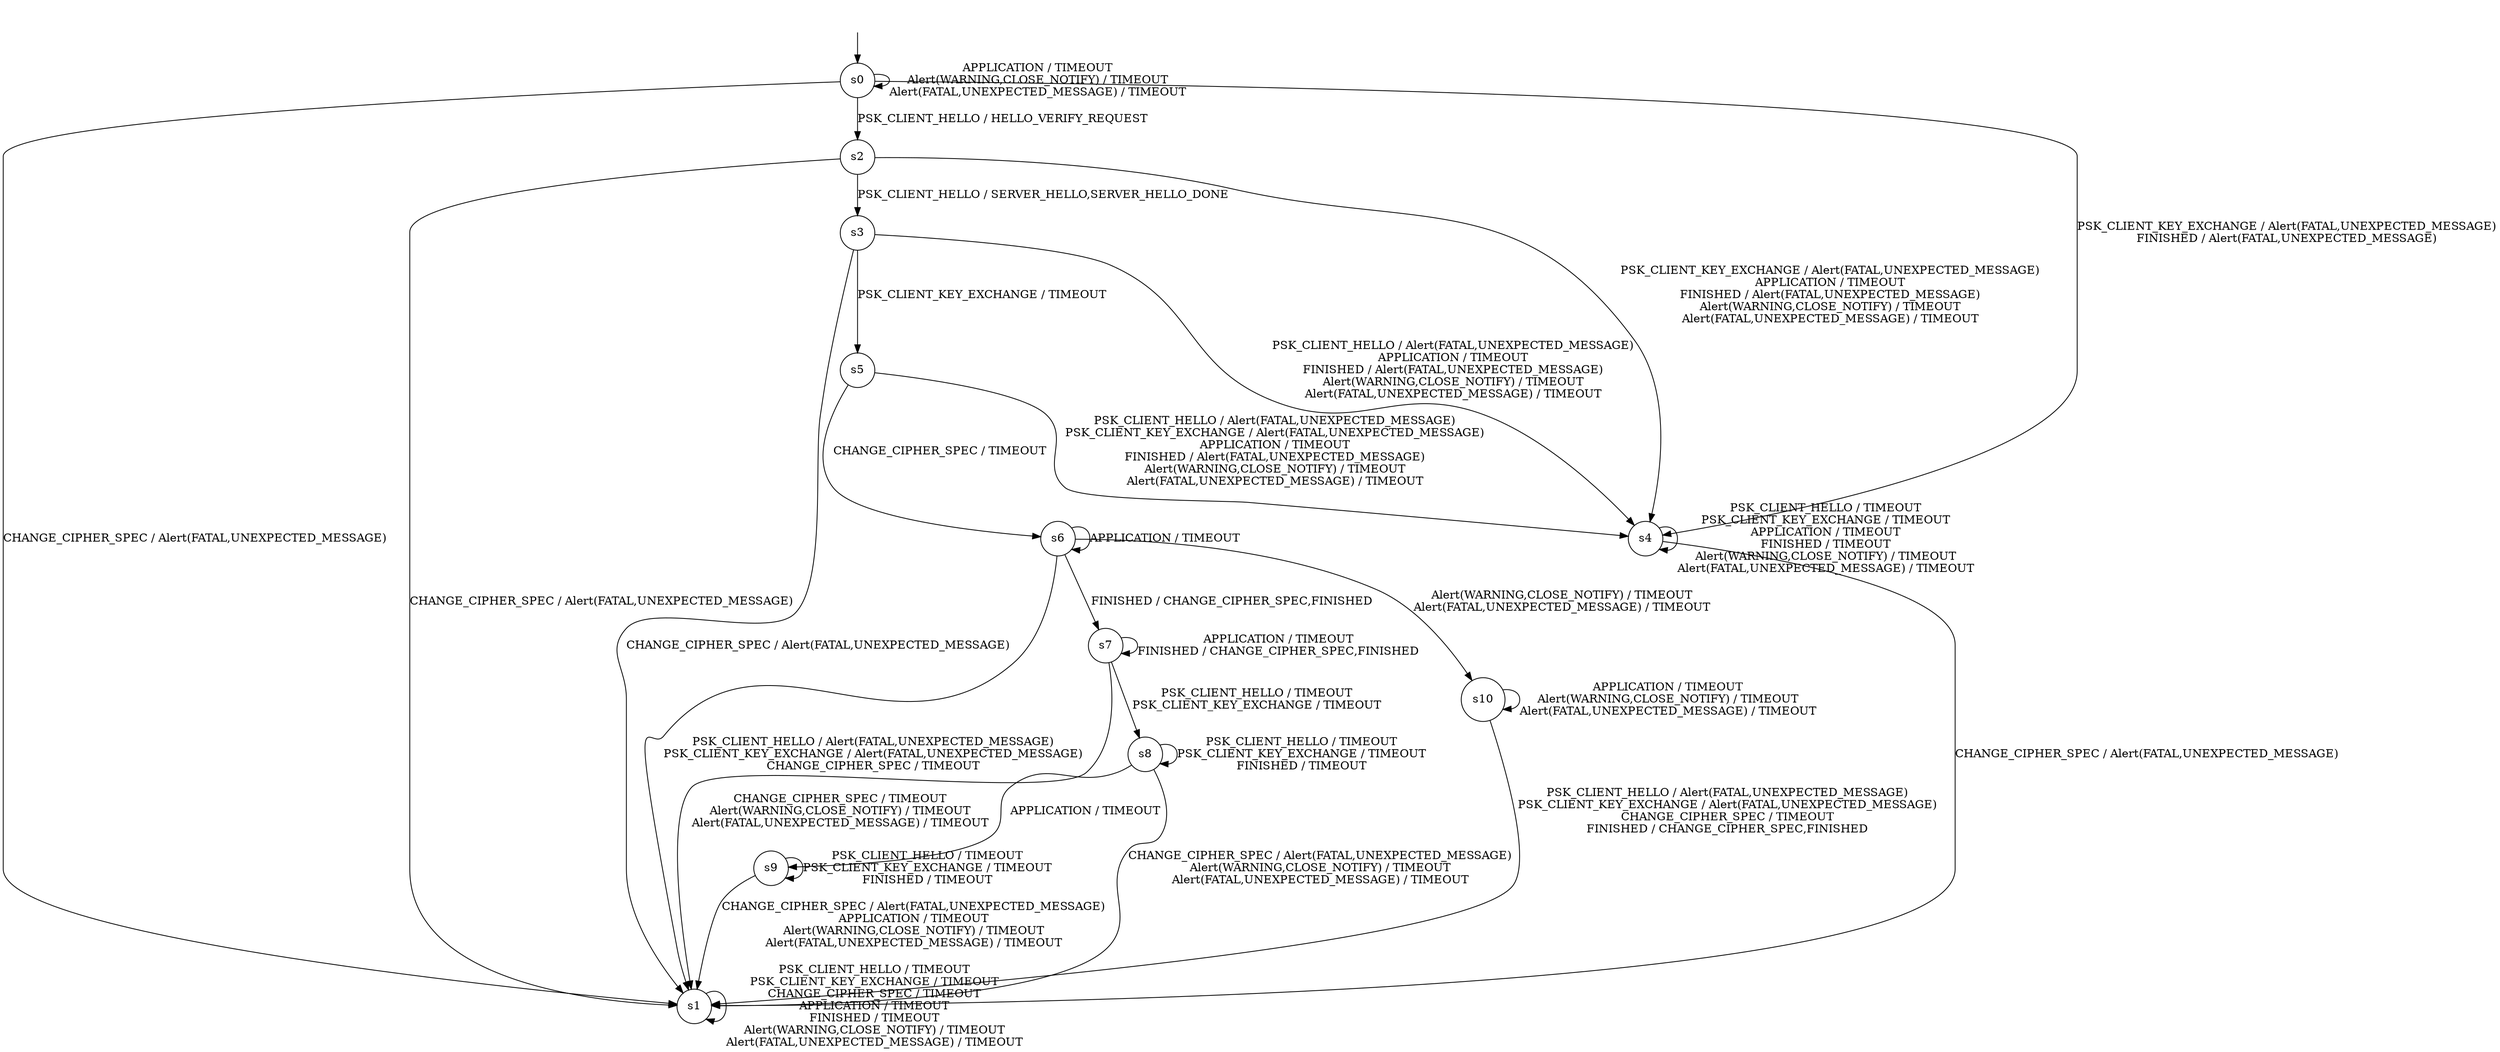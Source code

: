 digraph g {
__start0 [label="", shape="none"];
s0 [label="s0", shape="circle"];
s1 [label="s1", shape="circle"];
s2 [label="s2", shape="circle"];
s3 [label="s3", shape="circle"];
s4 [label="s4", shape="circle"];
s5 [label="s5", shape="circle"];
s6 [label="s6", shape="circle"];
s7 [label="s7", shape="circle"];
s8 [label="s8", shape="circle"];
s9 [label="s9", shape="circle"];
s10 [label="s10", shape="circle"];
s0 -> s2  [label="PSK_CLIENT_HELLO / HELLO_VERIFY_REQUEST"];
s0 -> s4  [label="PSK_CLIENT_KEY_EXCHANGE / Alert(FATAL,UNEXPECTED_MESSAGE)
FINISHED / Alert(FATAL,UNEXPECTED_MESSAGE)"];
s0 -> s1  [label="CHANGE_CIPHER_SPEC / Alert(FATAL,UNEXPECTED_MESSAGE)"];
s0 -> s0  [label="APPLICATION / TIMEOUT
Alert(WARNING,CLOSE_NOTIFY) / TIMEOUT
Alert(FATAL,UNEXPECTED_MESSAGE) / TIMEOUT"];
s1 -> s1  [label="PSK_CLIENT_HELLO / TIMEOUT
PSK_CLIENT_KEY_EXCHANGE / TIMEOUT
CHANGE_CIPHER_SPEC / TIMEOUT
APPLICATION / TIMEOUT
FINISHED / TIMEOUT
Alert(WARNING,CLOSE_NOTIFY) / TIMEOUT
Alert(FATAL,UNEXPECTED_MESSAGE) / TIMEOUT"];
s2 -> s3  [label="PSK_CLIENT_HELLO / SERVER_HELLO,SERVER_HELLO_DONE"];
s2 -> s4  [label="PSK_CLIENT_KEY_EXCHANGE / Alert(FATAL,UNEXPECTED_MESSAGE)
APPLICATION / TIMEOUT
FINISHED / Alert(FATAL,UNEXPECTED_MESSAGE)
Alert(WARNING,CLOSE_NOTIFY) / TIMEOUT
Alert(FATAL,UNEXPECTED_MESSAGE) / TIMEOUT"];
s2 -> s1  [label="CHANGE_CIPHER_SPEC / Alert(FATAL,UNEXPECTED_MESSAGE)"];
s3 -> s4  [label="PSK_CLIENT_HELLO / Alert(FATAL,UNEXPECTED_MESSAGE)
APPLICATION / TIMEOUT
FINISHED / Alert(FATAL,UNEXPECTED_MESSAGE)
Alert(WARNING,CLOSE_NOTIFY) / TIMEOUT
Alert(FATAL,UNEXPECTED_MESSAGE) / TIMEOUT"];
s3 -> s5  [label="PSK_CLIENT_KEY_EXCHANGE / TIMEOUT"];
s3 -> s1  [label="CHANGE_CIPHER_SPEC / Alert(FATAL,UNEXPECTED_MESSAGE)"];
s4 -> s4  [label="PSK_CLIENT_HELLO / TIMEOUT
PSK_CLIENT_KEY_EXCHANGE / TIMEOUT
APPLICATION / TIMEOUT
FINISHED / TIMEOUT
Alert(WARNING,CLOSE_NOTIFY) / TIMEOUT
Alert(FATAL,UNEXPECTED_MESSAGE) / TIMEOUT"];
s4 -> s1  [label="CHANGE_CIPHER_SPEC / Alert(FATAL,UNEXPECTED_MESSAGE)"];
s5 -> s4  [label="PSK_CLIENT_HELLO / Alert(FATAL,UNEXPECTED_MESSAGE)
PSK_CLIENT_KEY_EXCHANGE / Alert(FATAL,UNEXPECTED_MESSAGE)
APPLICATION / TIMEOUT
FINISHED / Alert(FATAL,UNEXPECTED_MESSAGE)
Alert(WARNING,CLOSE_NOTIFY) / TIMEOUT
Alert(FATAL,UNEXPECTED_MESSAGE) / TIMEOUT"];
s5 -> s6  [label="CHANGE_CIPHER_SPEC / TIMEOUT"];
s6 -> s1  [label="PSK_CLIENT_HELLO / Alert(FATAL,UNEXPECTED_MESSAGE)
PSK_CLIENT_KEY_EXCHANGE / Alert(FATAL,UNEXPECTED_MESSAGE)
CHANGE_CIPHER_SPEC / TIMEOUT"];
s6 -> s6  [label="APPLICATION / TIMEOUT"];
s6 -> s7  [label="FINISHED / CHANGE_CIPHER_SPEC,FINISHED"];
s6 -> s10  [label="Alert(WARNING,CLOSE_NOTIFY) / TIMEOUT
Alert(FATAL,UNEXPECTED_MESSAGE) / TIMEOUT"];
s7 -> s8  [label="PSK_CLIENT_HELLO / TIMEOUT
PSK_CLIENT_KEY_EXCHANGE / TIMEOUT"];
s7 -> s1  [label="CHANGE_CIPHER_SPEC / TIMEOUT
Alert(WARNING,CLOSE_NOTIFY) / TIMEOUT
Alert(FATAL,UNEXPECTED_MESSAGE) / TIMEOUT"];
s7 -> s7  [label="APPLICATION / TIMEOUT
FINISHED / CHANGE_CIPHER_SPEC,FINISHED"];
s8 -> s8  [label="PSK_CLIENT_HELLO / TIMEOUT
PSK_CLIENT_KEY_EXCHANGE / TIMEOUT
FINISHED / TIMEOUT"];
s8 -> s1  [label="CHANGE_CIPHER_SPEC / Alert(FATAL,UNEXPECTED_MESSAGE)
Alert(WARNING,CLOSE_NOTIFY) / TIMEOUT
Alert(FATAL,UNEXPECTED_MESSAGE) / TIMEOUT"];
s8 -> s9  [label="APPLICATION / TIMEOUT"];
s9 -> s9  [label="PSK_CLIENT_HELLO / TIMEOUT
PSK_CLIENT_KEY_EXCHANGE / TIMEOUT
FINISHED / TIMEOUT"];
s9 -> s1  [label="CHANGE_CIPHER_SPEC / Alert(FATAL,UNEXPECTED_MESSAGE)
APPLICATION / TIMEOUT
Alert(WARNING,CLOSE_NOTIFY) / TIMEOUT
Alert(FATAL,UNEXPECTED_MESSAGE) / TIMEOUT"];
s10 -> s1  [label="PSK_CLIENT_HELLO / Alert(FATAL,UNEXPECTED_MESSAGE)
PSK_CLIENT_KEY_EXCHANGE / Alert(FATAL,UNEXPECTED_MESSAGE)
CHANGE_CIPHER_SPEC / TIMEOUT
FINISHED / CHANGE_CIPHER_SPEC,FINISHED"];
s10 -> s10  [label="APPLICATION / TIMEOUT
Alert(WARNING,CLOSE_NOTIFY) / TIMEOUT
Alert(FATAL,UNEXPECTED_MESSAGE) / TIMEOUT"];
__start0 -> s0;
}
